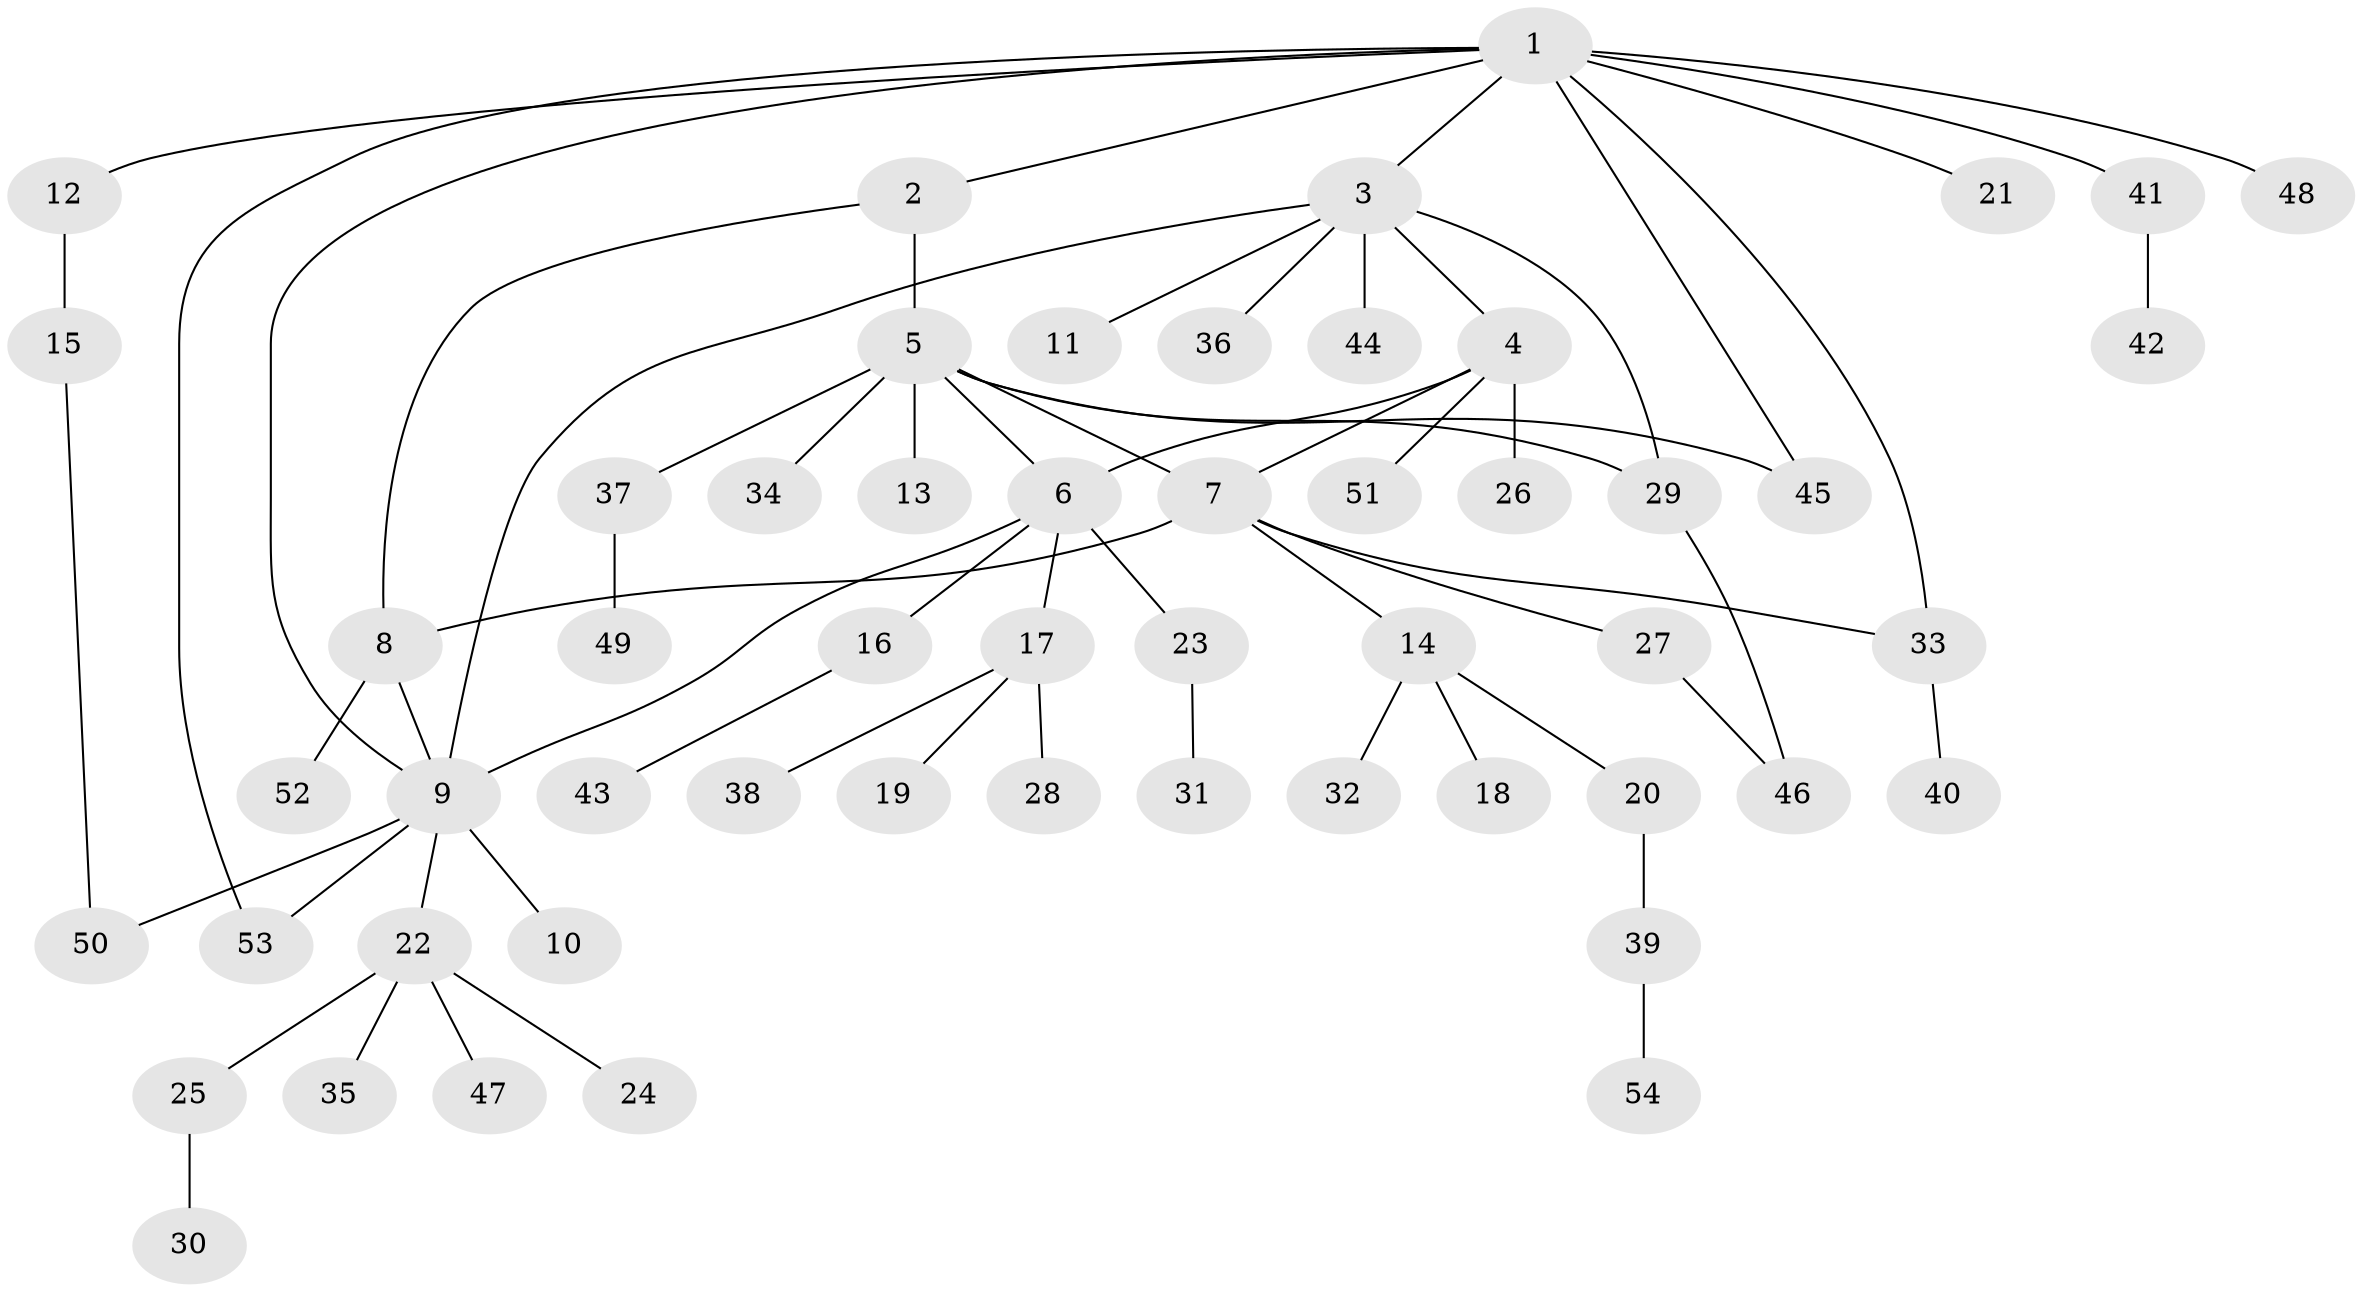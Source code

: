 // coarse degree distribution, {9: 0.05263157894736842, 5: 0.05263157894736842, 6: 0.02631578947368421, 7: 0.05263157894736842, 8: 0.02631578947368421, 1: 0.6052631578947368, 2: 0.13157894736842105, 4: 0.02631578947368421, 3: 0.02631578947368421}
// Generated by graph-tools (version 1.1) at 2025/52/02/27/25 19:52:21]
// undirected, 54 vertices, 65 edges
graph export_dot {
graph [start="1"]
  node [color=gray90,style=filled];
  1;
  2;
  3;
  4;
  5;
  6;
  7;
  8;
  9;
  10;
  11;
  12;
  13;
  14;
  15;
  16;
  17;
  18;
  19;
  20;
  21;
  22;
  23;
  24;
  25;
  26;
  27;
  28;
  29;
  30;
  31;
  32;
  33;
  34;
  35;
  36;
  37;
  38;
  39;
  40;
  41;
  42;
  43;
  44;
  45;
  46;
  47;
  48;
  49;
  50;
  51;
  52;
  53;
  54;
  1 -- 2;
  1 -- 3;
  1 -- 9;
  1 -- 12;
  1 -- 21;
  1 -- 33;
  1 -- 41;
  1 -- 45;
  1 -- 48;
  1 -- 53;
  2 -- 5;
  2 -- 8;
  3 -- 4;
  3 -- 9;
  3 -- 11;
  3 -- 29;
  3 -- 36;
  3 -- 44;
  4 -- 6;
  4 -- 7;
  4 -- 26;
  4 -- 51;
  5 -- 6;
  5 -- 7;
  5 -- 13;
  5 -- 29;
  5 -- 34;
  5 -- 37;
  5 -- 45;
  6 -- 9;
  6 -- 16;
  6 -- 17;
  6 -- 23;
  7 -- 8;
  7 -- 14;
  7 -- 27;
  7 -- 33;
  8 -- 9;
  8 -- 52;
  9 -- 10;
  9 -- 22;
  9 -- 50;
  9 -- 53;
  12 -- 15;
  14 -- 18;
  14 -- 20;
  14 -- 32;
  15 -- 50;
  16 -- 43;
  17 -- 19;
  17 -- 28;
  17 -- 38;
  20 -- 39;
  22 -- 24;
  22 -- 25;
  22 -- 35;
  22 -- 47;
  23 -- 31;
  25 -- 30;
  27 -- 46;
  29 -- 46;
  33 -- 40;
  37 -- 49;
  39 -- 54;
  41 -- 42;
}
